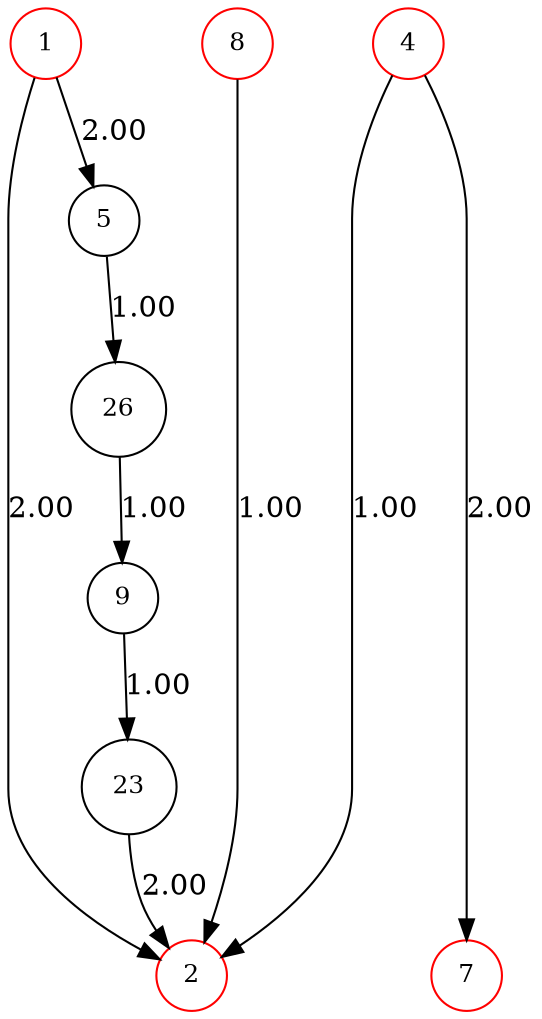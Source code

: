 digraph {
	1 -> 2 [color=black label=2.00 style=solid]
	1 -> 5 [color=black label=2.00 style=solid]
	4 -> 2 [color=black label=1.00 style=solid]
	4 -> 7 [color=black label=2.00 style=solid]
	8 -> 2 [color=black label=1.00 style=solid]
	5 -> 26 [color=black label=1.00 style=solid]
	26 -> 9 [color=black label=1.00 style=solid]
	9 -> 23 [color=black label=1.00 style=solid]
	23 -> 2 [color=black label=2.00 style=solid]
	subgraph "input nodes" {
		graph [rank=min]
		1 [color=red fontsize=12 height=0.2 shape=circle width=0.2]
		4 [color=red fontsize=12 height=0.2 shape=circle width=0.2]
		8 [color=red fontsize=12 height=0.2 shape=circle width=0.2]
	}
	subgraph "hidden nodes" {
		5 [fontsize=12 height=0.2 shape=circle width=0.2]
		9 [fontsize=12 height=0.2 shape=circle width=0.2]
		23 [fontsize=12 height=0.2 shape=circle width=0.2]
		26 [fontsize=12 height=0.2 shape=circle width=0.2]
	}
	subgraph "output nodes" {
		graph [rank=max]
		2 [color=red fontsize=12 height=0.2 shape=circle width=0.2]
		7 [color=red fontsize=12 height=0.2 shape=circle width=0.2]
	}
}
